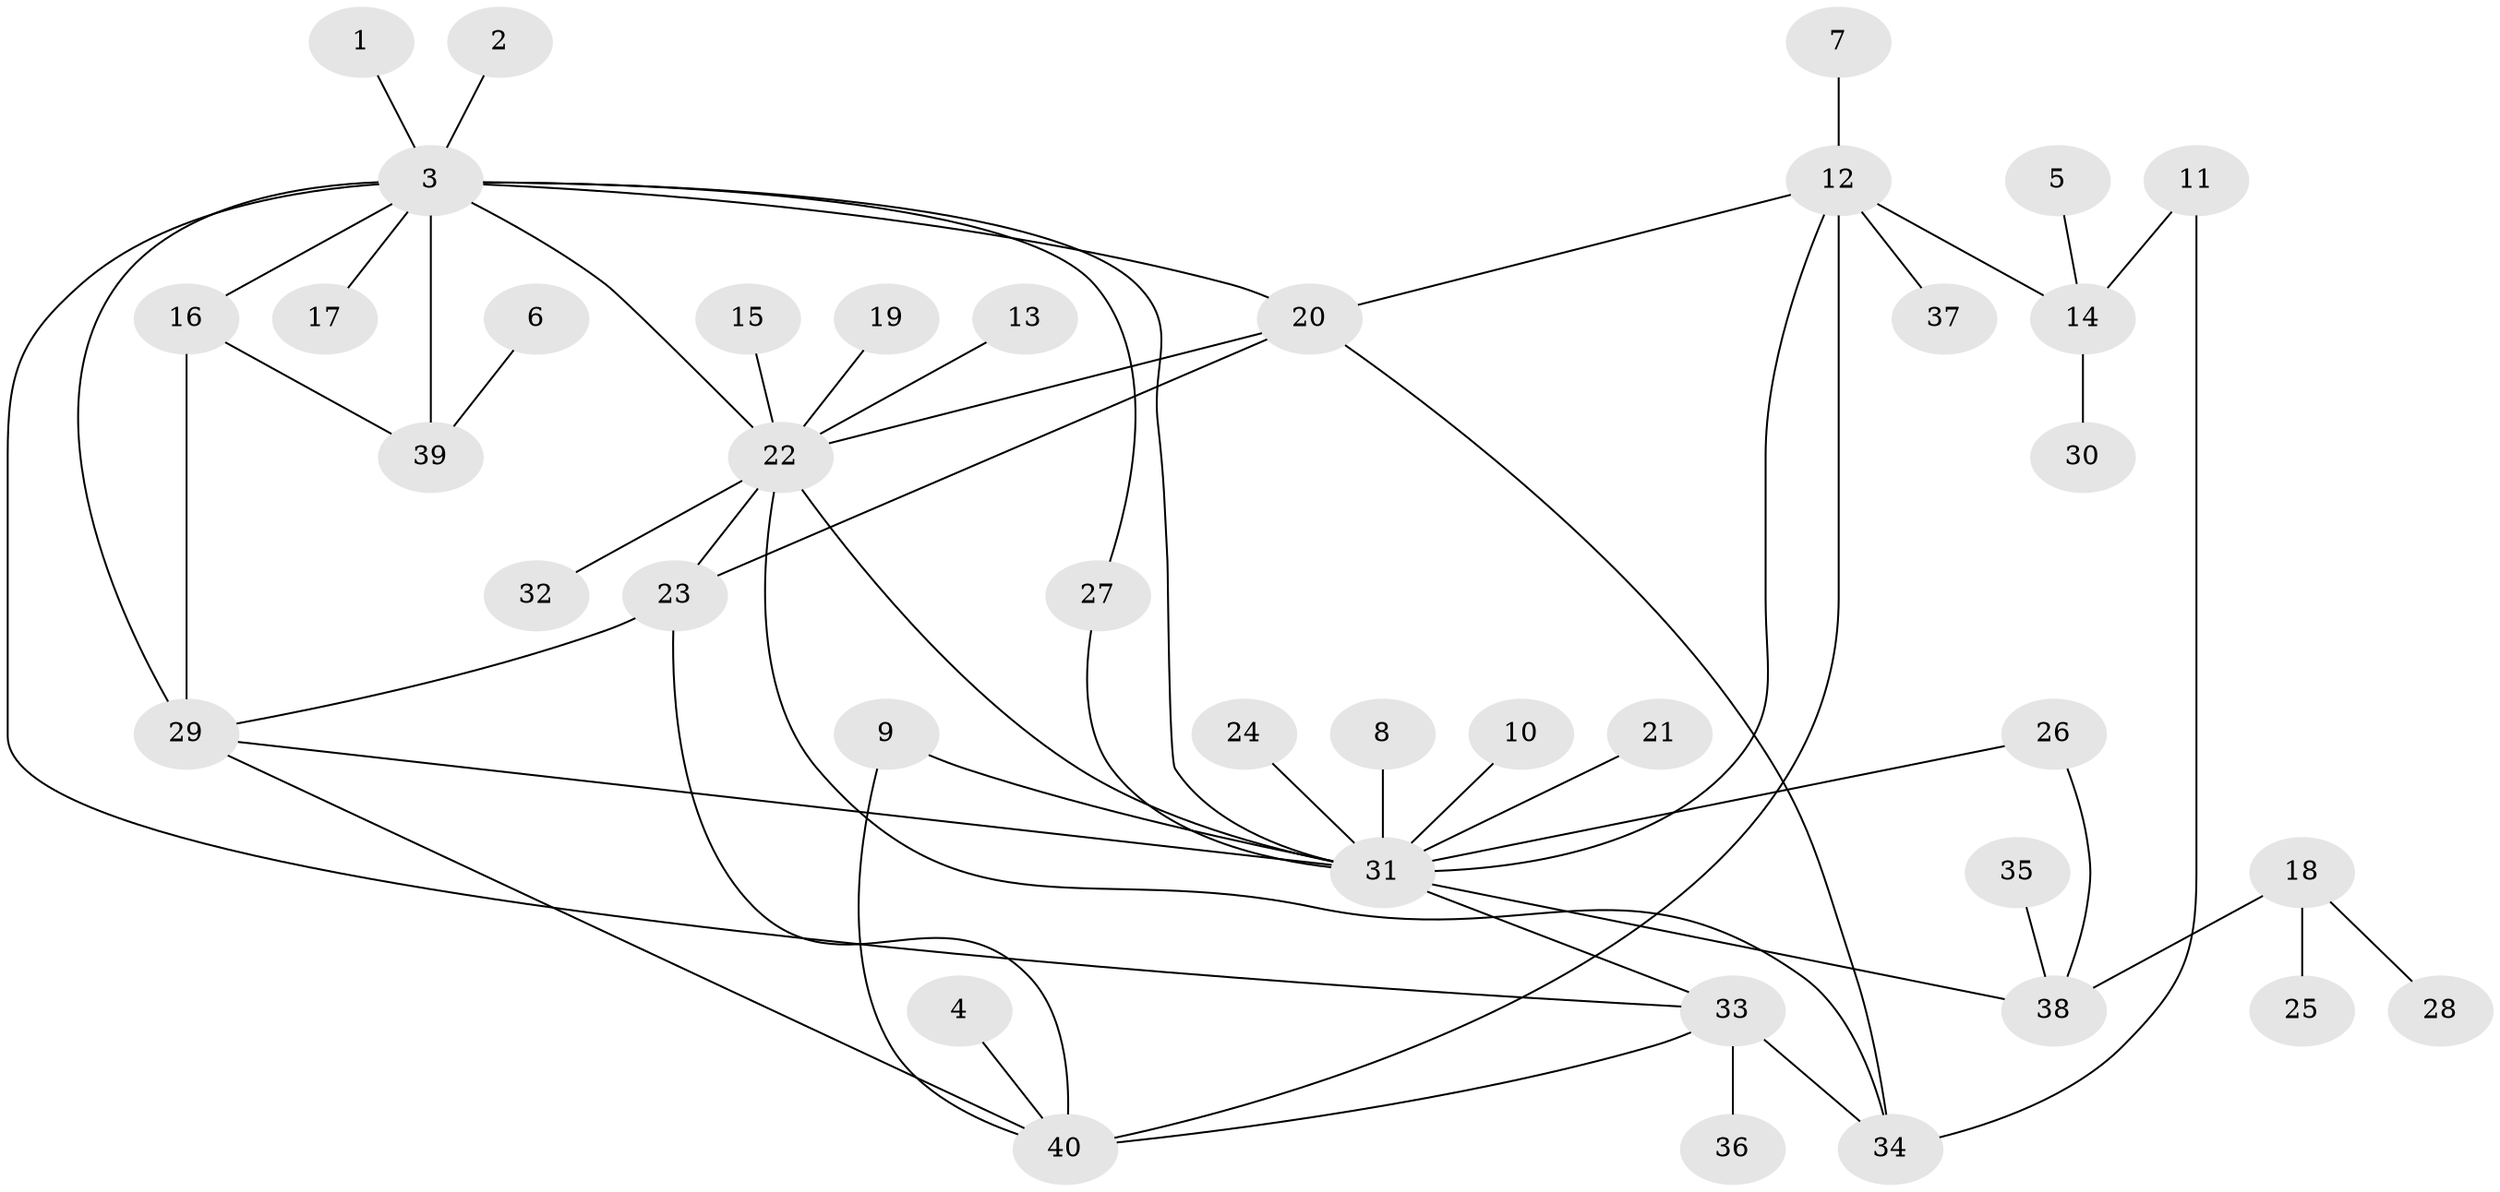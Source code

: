 // original degree distribution, {14: 0.0125, 1: 0.475, 5: 0.025, 9: 0.0125, 16: 0.0125, 4: 0.0625, 6: 0.025, 2: 0.25, 7: 0.0125, 3: 0.1, 10: 0.0125}
// Generated by graph-tools (version 1.1) at 2025/01/03/09/25 03:01:51]
// undirected, 40 vertices, 57 edges
graph export_dot {
graph [start="1"]
  node [color=gray90,style=filled];
  1;
  2;
  3;
  4;
  5;
  6;
  7;
  8;
  9;
  10;
  11;
  12;
  13;
  14;
  15;
  16;
  17;
  18;
  19;
  20;
  21;
  22;
  23;
  24;
  25;
  26;
  27;
  28;
  29;
  30;
  31;
  32;
  33;
  34;
  35;
  36;
  37;
  38;
  39;
  40;
  1 -- 3 [weight=1.0];
  2 -- 3 [weight=1.0];
  3 -- 16 [weight=1.0];
  3 -- 17 [weight=1.0];
  3 -- 20 [weight=1.0];
  3 -- 22 [weight=1.0];
  3 -- 27 [weight=1.0];
  3 -- 29 [weight=1.0];
  3 -- 31 [weight=1.0];
  3 -- 33 [weight=1.0];
  3 -- 39 [weight=1.0];
  4 -- 40 [weight=1.0];
  5 -- 14 [weight=1.0];
  6 -- 39 [weight=1.0];
  7 -- 12 [weight=1.0];
  8 -- 31 [weight=1.0];
  9 -- 31 [weight=1.0];
  9 -- 40 [weight=1.0];
  10 -- 31 [weight=1.0];
  11 -- 14 [weight=1.0];
  11 -- 34 [weight=1.0];
  12 -- 14 [weight=1.0];
  12 -- 20 [weight=1.0];
  12 -- 31 [weight=1.0];
  12 -- 37 [weight=1.0];
  12 -- 40 [weight=2.0];
  13 -- 22 [weight=1.0];
  14 -- 30 [weight=1.0];
  15 -- 22 [weight=1.0];
  16 -- 29 [weight=1.0];
  16 -- 39 [weight=1.0];
  18 -- 25 [weight=1.0];
  18 -- 28 [weight=1.0];
  18 -- 38 [weight=1.0];
  19 -- 22 [weight=1.0];
  20 -- 22 [weight=1.0];
  20 -- 23 [weight=1.0];
  20 -- 34 [weight=1.0];
  21 -- 31 [weight=1.0];
  22 -- 23 [weight=1.0];
  22 -- 31 [weight=1.0];
  22 -- 32 [weight=1.0];
  22 -- 34 [weight=1.0];
  23 -- 29 [weight=1.0];
  23 -- 40 [weight=1.0];
  24 -- 31 [weight=1.0];
  26 -- 31 [weight=1.0];
  26 -- 38 [weight=1.0];
  27 -- 31 [weight=1.0];
  29 -- 31 [weight=1.0];
  29 -- 40 [weight=1.0];
  31 -- 33 [weight=1.0];
  31 -- 38 [weight=1.0];
  33 -- 34 [weight=1.0];
  33 -- 36 [weight=1.0];
  33 -- 40 [weight=1.0];
  35 -- 38 [weight=1.0];
}
